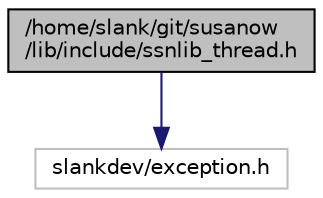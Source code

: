 digraph "/home/slank/git/susanow/lib/include/ssnlib_thread.h"
{
  edge [fontname="Helvetica",fontsize="10",labelfontname="Helvetica",labelfontsize="10"];
  node [fontname="Helvetica",fontsize="10",shape=record];
  Node1 [label="/home/slank/git/susanow\l/lib/include/ssnlib_thread.h",height=0.2,width=0.4,color="black", fillcolor="grey75", style="filled", fontcolor="black"];
  Node1 -> Node2 [color="midnightblue",fontsize="10",style="solid",fontname="Helvetica"];
  Node2 [label="slankdev/exception.h",height=0.2,width=0.4,color="grey75", fillcolor="white", style="filled"];
}
